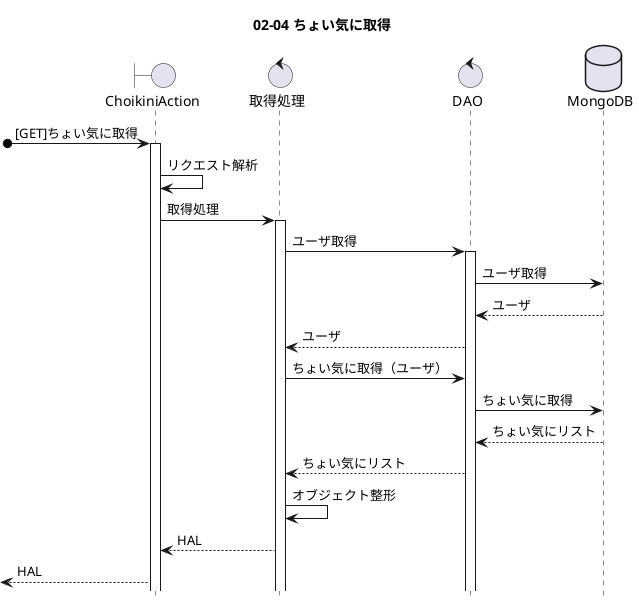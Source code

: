 @startuml 02-04_ACT_ちょい気に取得
hide footbox
title 02-04 ちょい気に取得

boundary ChoikiniAction as router
control 取得処理 as procedure
control DAO as dao
database MongoDB as db

[o-> router: [GET]ちょい気に取得
activate router
router -> router: リクエスト解析

router -> procedure: 取得処理
activate procedure

procedure -> dao: ユーザ取得
activate dao

dao -> db: ユーザ取得
dao <-- db: ユーザ
procedure <-- dao: ユーザ

procedure -> dao: ちょい気に取得（ユーザ）
dao -> db: ちょい気に取得
dao <-- db: ちょい気にリスト
procedure <-- dao: ちょい気にリスト

procedure -> procedure: オブジェクト整形

router <-- procedure: HAL

[<-- router: HAL


@enduml